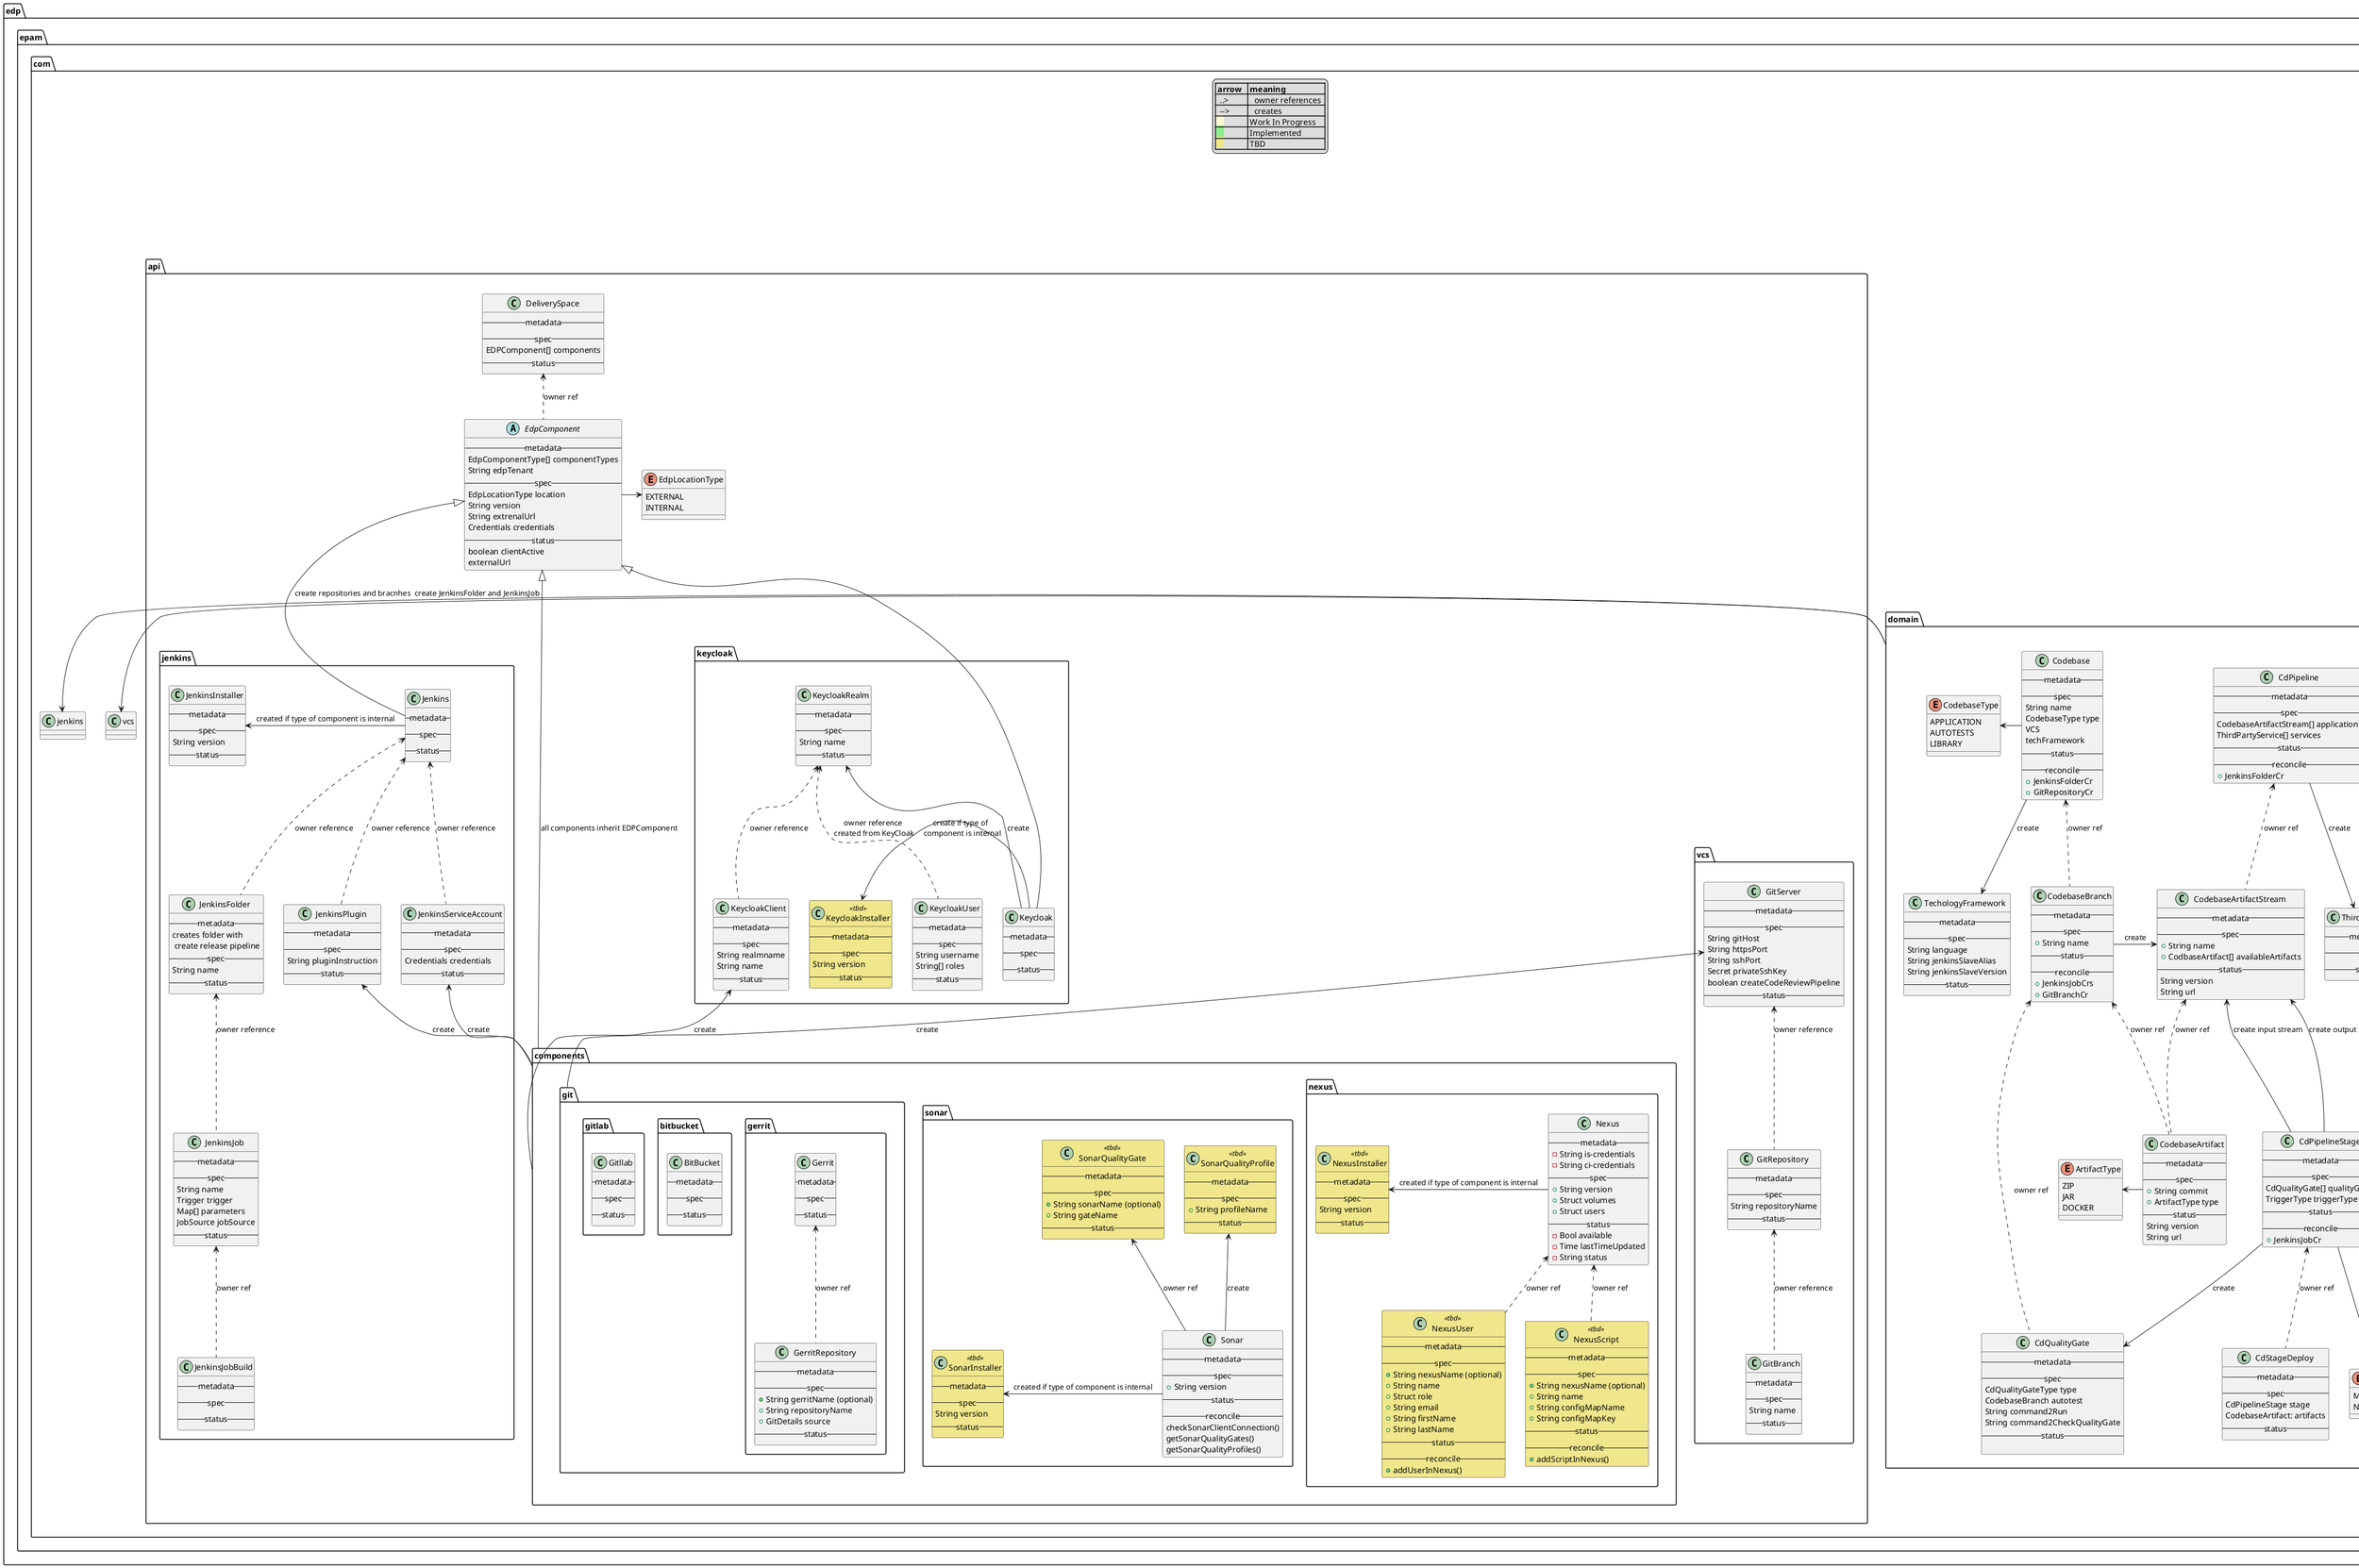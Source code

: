 
@startuml

package edp.epam.com {

  domain -r-> vcs: create repositories and bracnhes
  domain -r-> jenkins: create JenkinsFolder and JenkinsJob

  package domain {


    class Codebase {
      -- metadata --
      -- spec --
      String name
      CodebaseType type
      VCS
      techFramework
      -- status --
      -- reconcile --
      +JenkinsFolderCr
      +GitRepositoryCr
    }

    enum CodebaseType {
      APPLICATION
      AUTOTESTS
      LIBRARY
    }
    Codebase -left-> CodebaseType
    Codebase -right[hidden]-> CdPipeline

    class TechologyFramework {
      -- metadata --
      -- spec --
        String language
        String jenkinsSlaveAlias
        String jenkinsSlaveVersion
      -- status --
    }
    TechologyFramework -up[hidden]-> CodebaseType
    Codebase --> TechologyFramework :create

    class CodebaseBranch {
      -- metadata --
      -- spec --
        + String name
      -- status --
      -- reconcile --
      +JenkinsJobCrs
      +GitBranchCr
    }
    CodebaseBranch .u.>  Codebase : "owner ref"
    CodebaseBranch -r-> CodebaseArtifactStream : create

    class CodebaseArtifact {
      -- metadata --
      -- spec --
        + String commit
        + ArtifactType type
      -- status --
        String version
        String url
    }
    CodebaseArtifact .u.> CodebaseBranch: "owner ref"

    enum ArtifactType {
      ZIP
      JAR
      DOCKER
    }
    CodebaseArtifact -left-> ArtifactType

    class CdPipeline {
      -- metadata --
      -- spec --
        CodebaseArtifactStream[] applications
        ThirdPartyService[] services
      -- status --
      -- reconcile --
      +JenkinsFolderCr
    }
    CdPipeline -d-> ThirdPartyService: create
    CdPipeline -d-> CdPipelineStage: create

    class CodebaseArtifactStream {
      -- metadata --
      -- spec --
        + String name
        + CodbaseArtifact[] availableArtifacts
      -- status --
        String version
        String url
    }
    CodebaseArtifact .u.> CodebaseArtifactStream : "owner ref"
    CodebaseArtifactStream .u.> CdPipeline : "owner ref"
    CodebaseArtifactStream *-r[hidden]- ThirdPartyService


    class ThirdPartyService {
      -- metadata --
      -- spec --
      -- status --
    }

    class CdPipelineStage {
      -- metadata --
      -- spec --
        CdQualityGate[] qualityGates
        TriggerType triggerType
      -- status --
      -- reconcile --
      +JenkinsJobCr
    }
    CdPipelineStage -d-> CdQualityGate: create
    CdPipelineStage -u-> CodebaseArtifactStream : create input stream
    CdPipelineStage -u-> CodebaseArtifactStream : create output stream
    CdPipelineStage ..> CdPipelineStage : owner ref next stage

    enum TriggerType {
      MANUAL
      NEW_ARTIFACT
    }
    CdPipelineStage --> TriggerType

    class CdQualityGate {
      -- metadata --
      -- spec --
        CdQualityGateType type
        CodebaseBranch autotest
        String command2Run
        String command2CheckQualityGate
      -- status --

    }
    CdQualityGate .up.> CodebaseBranch: owner ref

    class CdStageDeploy {
      -- metadata --
      -- spec --
        CdPipelineStage stage
        CodebaseArtifact: artifacts
      -- status --
    }
    CdStageDeploy .u.> CdPipelineStage :owner ref


  }

  package api {
    class DeliverySpace {
      -- metadata --
      -- spec --
      EDPComponent[] components
      -- status --
    }



    enum EdpLocationType {
      EXTERNAL
      INTERNAL
    }
    EdpComponent -r-> EdpLocationType

    abstract class EdpComponent {
      -- metadata --
      EdpComponentType[] componentTypes
      String edpTenant
      -- spec --
      EdpLocationType location
      String version
      String extrenalUrl
      Credentials credentials
      -- status --
      boolean clientActive
      externalUrl
    }
    EdpComponent .u.> DeliverySpace : owner ref

    vcs -r[hidden]-> keycloak
    package vcs {
      class GitServer {
      -- metadata --
      -- spec --
        String gitHost
        String httpsPort
        String sshPort
        Secret privateSshKey
        boolean createCodeReviewPipeline
      -- status --
      }
      class GitRepository {
      -- metadata --
      -- spec --
        String repositoryName
      -- status --
      }
      GitRepository .u.> GitServer : "owner reference"

      class GitBranch {
      -- metadata --
      -- spec --
        String name
      -- status --
      }
      GitBranch .u.> GitRepository : "owner reference"
    }

    package keycloak {
      class Keycloak {
      -- metadata --
      -- spec --
      -- status --
      }
      EdpComponent<|--Keycloak

      class KeycloakInstaller<<tbd>> {
      -- metadata --
      -- spec --
        String version
      -- status --
      }
      KeycloakInstaller <-r- Keycloak : create if type of \n component is internal

      class KeycloakRealm {
      -- metadata --
      -- spec --
        String name
      -- status --
      }
      KeycloakRealm <-d- Keycloak : create

      class KeycloakClient {
      -- metadata --
      -- spec --
        String realmname
        String name
      -- status --
      }
      KeycloakClient .u.> KeycloakRealm : "owner reference"

      class KeycloakUser {
      -- metadata --
      -- spec --
        String username
        String[] roles
      -- status --
      }
      KeycloakUser .u.> KeycloakRealm : "owner reference \n created from KeyCloak "

    }

    package jenkins {
      class Jenkins {
      -- metadata --
      -- spec --
      -- status --
      }
      EdpComponent<|--Jenkins

      class JenkinsInstaller {
      -- metadata --
      -- spec --
        String version
      -- status --
      }
      JenkinsInstaller <-r- Jenkins : created if type of component is internal

      class JenkinsPlugin {
      -- metadata --
      -- spec --
        String pluginInstruction
      -- status --
      }
      JenkinsPlugin .u.> Jenkins : "owner reference"

      class JenkinsServiceAccount {
      -- metadata --
      -- spec --
        Credentials credentials
      -- status --
      }
      JenkinsServiceAccount .u.> Jenkins : "owner reference"

      class JenkinsFolder {
      -- metadata --
      creates folder with \n create release pipeline
      -- spec --
        String name
      -- status --
      }
      JenkinsFolder .u.> Jenkins : "owner reference"

      class JenkinsJob {
      -- metadata --
      -- spec --
        String name
        Trigger trigger
        Map[] parameters
        JobSource jobSource
      -- status --
      }
      JenkinsJob .u.> JenkinsFolder : "owner reference"

      class JenkinsJobBuild {
      -- metadata --
      -- spec --
      -- status --
      }
      JenkinsJobBuild .u.> JenkinsJob : "owner ref"

  }

  EdpComponent<|--components: all components inherit EDPComponent

  components -u-> JenkinsServiceAccount :create
  components -u-> JenkinsPlugin :create
  components -u-> KeycloakClient :create

  package components {
    package nexus {
      class Nexus {
        -- metadata --
        - String is-credentials
        - String ci-credentials
        -- spec --
        + String version
        + Struct volumes
        + Struct users
        -- status --
        - Bool available
        - Time lastTimeUpdated
        - String status
      }

      class NexusInstaller <<tbd>> {
      -- metadata --
      -- spec --
        String version
      -- status --
      }
      NexusInstaller <-r- Nexus : created if type of component is internal


      class NexusUser <<tbd>> {
        -- metadata --
        -- spec --
        + String nexusName (optional)
        + String name
        + Struct role
        + String email
        + String firstName
        + String lastName
        -- status --
        -- reconcile --
        +addUserInNexus()
      }
      NexusUser .u.> Nexus : owner ref

      class NexusScript <<tbd>> {
        -- metadata --
        -- spec --
        + String nexusName (optional)
        + String name
        + String configMapName
        + String configMapKey
        -- status --
        -- reconcile --
        +addScriptInNexus()
      }
      NexusScript .u.> Nexus : owner ref
    }

    package sonar {
      class Sonar {
        -- metadata --
        -- spec --
        + String version
        -- status --
        -- reconcile --
        checkSonarClientConnection()
        getSonarQualityGates()
        getSonarQualityProfiles()
      }

      class SonarInstaller <<tbd>> {
      -- metadata --
      -- spec --
        String version
      -- status --
      }
      SonarInstaller <-r- Sonar : created if type of component is internal

      class SonarQualityProfile<<tbd>> {
        -- metadata --
        -- spec --
        + String profileName
        -- status --
      }
      SonarQualityProfile <-d- Sonar : create

      class SonarQualityGate<<tbd>> {
        -- metadata --
        -- spec --
        + String sonarName (optional)
        + String gateName
        -- status --
      }
      SonarQualityGate <-d-  Sonar : owner ref
    }

    git -u-> GitServer :create
    package git {
      package gerrit {
        class Gerrit {
          -- metadata --
          -- spec --
          -- status --
        }

        class GerritRepository {
          -- metadata --
          -- spec --
          + String gerritName (optional)
          + String repositoryName
          + GitDetails source
          -- status --
        }
        GerritRepository .u.> Gerrit : owner ref

      }


      package bitbucket {
        class BitBucket {
          -- metadata --
          -- spec --
          -- status --
        }
      }

      package gitlab {
        class Gitllab {
          -- metadata --
          -- spec --
          -- status --
        }
      }
     }
  }
}

legend
|= arrow   |= meaning|
|  ..>     |   owner references  |
|  -->     |   creates     |
|<back:LightGoldenRodYellow>    </back>| Work In Progress |
|<back:LightGreen>    </back>| Implemented |
|<back:Khaki>    </back>| TBD |
endlegend

skinparam class {
	backgroundColor<<impl>> LightGoldenRodYellow
	backgroundColor<<wip>> LightGreen
	backgroundColor<<tbd>> Khaki
}
@enduml